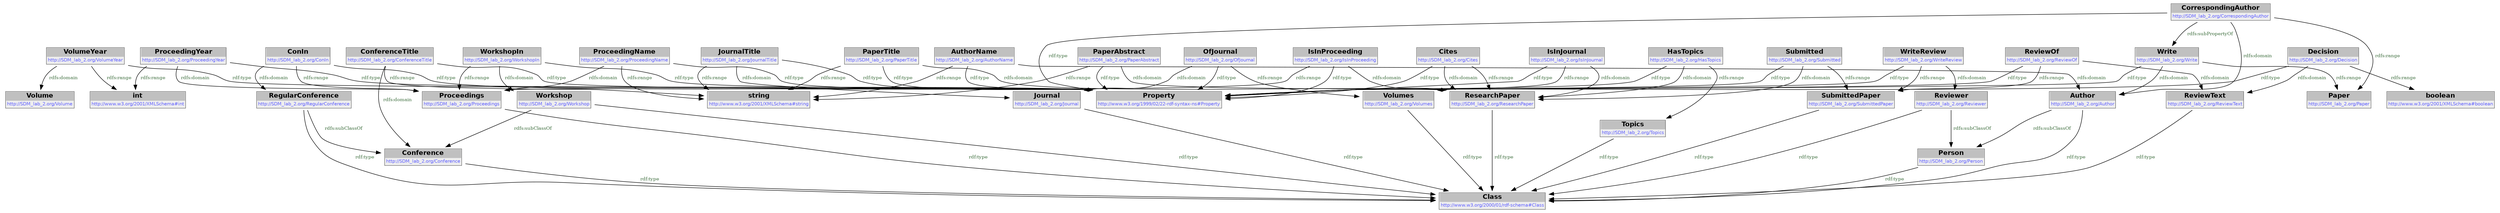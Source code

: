 digraph { 
 node [ fontname="DejaVu Sans" ] ; 
	node0 -> node1 [ color=BLACK, label=< <font point-size='10' color='#336633'>rdfs:domain</font> > ] ;
	node3 -> node4 [ color=BLACK, label=< <font point-size='10' color='#336633'>rdfs:range</font> > ] ;
	node5 -> node6 [ color=BLACK, label=< <font point-size='10' color='#336633'>rdf:type</font> > ] ;
	node7 -> node6 [ color=BLACK, label=< <font point-size='10' color='#336633'>rdf:type</font> > ] ;
	node8 -> node6 [ color=BLACK, label=< <font point-size='10' color='#336633'>rdf:type</font> > ] ;
	node9 -> node1 [ color=BLACK, label=< <font point-size='10' color='#336633'>rdfs:domain</font> > ] ;
	node10 -> node11 [ color=BLACK, label=< <font point-size='10' color='#336633'>rdfs:domain</font> > ] ;
	node12 -> node5 [ color=BLACK, label=< <font point-size='10' color='#336633'>rdfs:domain</font> > ] ;
	node9 -> node13 [ color=BLACK, label=< <font point-size='10' color='#336633'>rdf:type</font> > ] ;
	node14 -> node1 [ color=BLACK, label=< <font point-size='10' color='#336633'>rdfs:domain</font> > ] ;
	node14 -> node13 [ color=BLACK, label=< <font point-size='10' color='#336633'>rdf:type</font> > ] ;
	node15 -> node13 [ color=BLACK, label=< <font point-size='10' color='#336633'>rdf:type</font> > ] ;
	node2 -> node13 [ color=BLACK, label=< <font point-size='10' color='#336633'>rdf:type</font> > ] ;
	node17 -> node18 [ color=BLACK, label=< <font point-size='10' color='#336633'>rdfs:domain</font> > ] ;
	node19 -> node13 [ color=BLACK, label=< <font point-size='10' color='#336633'>rdf:type</font> > ] ;
	node21 -> node13 [ color=BLACK, label=< <font point-size='10' color='#336633'>rdf:type</font> > ] ;
	node22 -> node1 [ color=BLACK, label=< <font point-size='10' color='#336633'>rdfs:range</font> > ] ;
	node22 -> node1 [ color=BLACK, label=< <font point-size='10' color='#336633'>rdfs:domain</font> > ] ;
	node23 -> node4 [ color=BLACK, label=< <font point-size='10' color='#336633'>rdfs:range</font> > ] ;
	node3 -> node8 [ color=BLACK, label=< <font point-size='10' color='#336633'>rdfs:domain</font> > ] ;
	node25 -> node26 [ color=BLACK, label=< <font point-size='10' color='#336633'>rdfs:subClassOf</font> > ] ;
	node28 -> node6 [ color=BLACK, label=< <font point-size='10' color='#336633'>rdf:type</font> > ] ;
	node10 -> node13 [ color=BLACK, label=< <font point-size='10' color='#336633'>rdf:type</font> > ] ;
	node16 -> node1 [ color=BLACK, label=< <font point-size='10' color='#336633'>rdfs:domain</font> > ] ;
	node28 -> node18 [ color=BLACK, label=< <font point-size='10' color='#336633'>rdfs:subClassOf</font> > ] ;
	node17 -> node13 [ color=BLACK, label=< <font point-size='10' color='#336633'>rdf:type</font> > ] ;
	node31 -> node32 [ color=BLACK, label=< <font point-size='10' color='#336633'>rdfs:range</font> > ] ;
	node23 -> node20 [ color=BLACK, label=< <font point-size='10' color='#336633'>rdfs:domain</font> > ] ;
	node31 -> node5 [ color=BLACK, label=< <font point-size='10' color='#336633'>rdfs:domain</font> > ] ;
	node17 -> node4 [ color=BLACK, label=< <font point-size='10' color='#336633'>rdfs:range</font> > ] ;
	node2 -> node8 [ color=BLACK, label=< <font point-size='10' color='#336633'>rdfs:range</font> > ] ;
	node11 -> node6 [ color=BLACK, label=< <font point-size='10' color='#336633'>rdf:type</font> > ] ;
	node34 -> node35 [ color=BLACK, label=< <font point-size='10' color='#336633'>rdfs:domain</font> > ] ;
	node16 -> node4 [ color=BLACK, label=< <font point-size='10' color='#336633'>rdfs:range</font> > ] ;
	node10 -> node36 [ color=BLACK, label=< <font point-size='10' color='#336633'>rdfs:range</font> > ] ;
	node34 -> node37 [ color=BLACK, label=< <font point-size='10' color='#336633'>rdfs:range</font> > ] ;
	node31 -> node13 [ color=BLACK, label=< <font point-size='10' color='#336633'>rdf:type</font> > ] ;
	node3 -> node13 [ color=BLACK, label=< <font point-size='10' color='#336633'>rdf:type</font> > ] ;
	node34 -> node13 [ color=BLACK, label=< <font point-size='10' color='#336633'>rdf:type</font> > ] ;
	node20 -> node6 [ color=BLACK, label=< <font point-size='10' color='#336633'>rdf:type</font> > ] ;
	node27 -> node8 [ color=BLACK, label=< <font point-size='10' color='#336633'>rdfs:range</font> > ] ;
	node29 -> node13 [ color=BLACK, label=< <font point-size='10' color='#336633'>rdf:type</font> > ] ;
	node29 -> node32 [ color=BLACK, label=< <font point-size='10' color='#336633'>rdfs:range</font> > ] ;
	node29 -> node5 [ color=BLACK, label=< <font point-size='10' color='#336633'>rdfs:domain</font> > ] ;
	node1 -> node6 [ color=BLACK, label=< <font point-size='10' color='#336633'>rdf:type</font> > ] ;
	node31 -> node29 [ color=BLACK, label=< <font point-size='10' color='#336633'>rdfs:subPropertyOf</font> > ] ;
	node0 -> node13 [ color=BLACK, label=< <font point-size='10' color='#336633'>rdf:type</font> > ] ;
	node38 -> node39 [ color=BLACK, label=< <font point-size='10' color='#336633'>rdfs:range</font> > ] ;
	node14 -> node40 [ color=BLACK, label=< <font point-size='10' color='#336633'>rdfs:range</font> > ] ;
	node18 -> node6 [ color=BLACK, label=< <font point-size='10' color='#336633'>rdf:type</font> > ] ;
	node12 -> node13 [ color=BLACK, label=< <font point-size='10' color='#336633'>rdf:type</font> > ] ;
	node2 -> node1 [ color=BLACK, label=< <font point-size='10' color='#336633'>rdfs:domain</font> > ] ;
	node23 -> node13 [ color=BLACK, label=< <font point-size='10' color='#336633'>rdf:type</font> > ] ;
	node30 -> node40 [ color=BLACK, label=< <font point-size='10' color='#336633'>rdfs:range</font> > ] ;
	node38 -> node20 [ color=BLACK, label=< <font point-size='10' color='#336633'>rdfs:domain</font> > ] ;
	node15 -> node1 [ color=BLACK, label=< <font point-size='10' color='#336633'>rdfs:domain</font> > ] ;
	node0 -> node7 [ color=BLACK, label=< <font point-size='10' color='#336633'>rdfs:range</font> > ] ;
	node30 -> node13 [ color=BLACK, label=< <font point-size='10' color='#336633'>rdf:type</font> > ] ;
	node40 -> node6 [ color=BLACK, label=< <font point-size='10' color='#336633'>rdf:type</font> > ] ;
	node15 -> node4 [ color=BLACK, label=< <font point-size='10' color='#336633'>rdfs:range</font> > ] ;
	node27 -> node28 [ color=BLACK, label=< <font point-size='10' color='#336633'>rdfs:domain</font> > ] ;
	node33 -> node6 [ color=BLACK, label=< <font point-size='10' color='#336633'>rdf:type</font> > ] ;
	node27 -> node13 [ color=BLACK, label=< <font point-size='10' color='#336633'>rdf:type</font> > ] ;
	node24 -> node13 [ color=BLACK, label=< <font point-size='10' color='#336633'>rdf:type</font> > ] ;
	node12 -> node4 [ color=BLACK, label=< <font point-size='10' color='#336633'>rdfs:range</font> > ] ;
	node22 -> node13 [ color=BLACK, label=< <font point-size='10' color='#336633'>rdf:type</font> > ] ;
	node19 -> node37 [ color=BLACK, label=< <font point-size='10' color='#336633'>rdfs:range</font> > ] ;
	node26 -> node6 [ color=BLACK, label=< <font point-size='10' color='#336633'>rdf:type</font> > ] ;
	node24 -> node40 [ color=BLACK, label=< <font point-size='10' color='#336633'>rdfs:range</font> > ] ;
	node9 -> node39 [ color=BLACK, label=< <font point-size='10' color='#336633'>rdfs:range</font> > ] ;
	node16 -> node13 [ color=BLACK, label=< <font point-size='10' color='#336633'>rdf:type</font> > ] ;
	node39 -> node6 [ color=BLACK, label=< <font point-size='10' color='#336633'>rdf:type</font> > ] ;
	node5 -> node26 [ color=BLACK, label=< <font point-size='10' color='#336633'>rdfs:subClassOf</font> > ] ;
	node25 -> node6 [ color=BLACK, label=< <font point-size='10' color='#336633'>rdf:type</font> > ] ;
	node19 -> node8 [ color=BLACK, label=< <font point-size='10' color='#336633'>rdfs:domain</font> > ] ;
	node33 -> node18 [ color=BLACK, label=< <font point-size='10' color='#336633'>rdfs:subClassOf</font> > ] ;
	node38 -> node13 [ color=BLACK, label=< <font point-size='10' color='#336633'>rdf:type</font> > ] ;
	node24 -> node25 [ color=BLACK, label=< <font point-size='10' color='#336633'>rdfs:domain</font> > ] ;
	node30 -> node11 [ color=BLACK, label=< <font point-size='10' color='#336633'>rdfs:domain</font> > ] ;
	node21 -> node33 [ color=BLACK, label=< <font point-size='10' color='#336633'>rdfs:domain</font> > ] ;
	node21 -> node8 [ color=BLACK, label=< <font point-size='10' color='#336633'>rdfs:range</font> > ] ;
# http://SDM_lab_2.org/HasTopics node0
node0 [ shape=none, color=black label=< <table color='#666666' cellborder='0' cellspacing='0' border='1'><tr><td colspan='2' bgcolor='grey'><B>HasTopics</B></td></tr><tr><td href='http://SDM_lab_2.org/HasTopics' bgcolor='#eeeeee' colspan='2'><font point-size='10' color='#6666ff'>http://SDM_lab_2.org/HasTopics</font></td></tr></table> > ] 
# http://SDM_lab_2.org/ResearchPaper node1
node1 [ shape=none, color=black label=< <table color='#666666' cellborder='0' cellspacing='0' border='1'><tr><td colspan='2' bgcolor='grey'><B>ResearchPaper</B></td></tr><tr><td href='http://SDM_lab_2.org/ResearchPaper' bgcolor='#eeeeee' colspan='2'><font point-size='10' color='#6666ff'>http://SDM_lab_2.org/ResearchPaper</font></td></tr></table> > ] 
# http://SDM_lab_2.org/IsInProceeding node2
node2 [ shape=none, color=black label=< <table color='#666666' cellborder='0' cellspacing='0' border='1'><tr><td colspan='2' bgcolor='grey'><B>IsInProceeding</B></td></tr><tr><td href='http://SDM_lab_2.org/IsInProceeding' bgcolor='#eeeeee' colspan='2'><font point-size='10' color='#6666ff'>http://SDM_lab_2.org/IsInProceeding</font></td></tr></table> > ] 
# http://SDM_lab_2.org/ProceedingName node3
node3 [ shape=none, color=black label=< <table color='#666666' cellborder='0' cellspacing='0' border='1'><tr><td colspan='2' bgcolor='grey'><B>ProceedingName</B></td></tr><tr><td href='http://SDM_lab_2.org/ProceedingName' bgcolor='#eeeeee' colspan='2'><font point-size='10' color='#6666ff'>http://SDM_lab_2.org/ProceedingName</font></td></tr></table> > ] 
# http://www.w3.org/2001/XMLSchema#string node4
node4 [ shape=none, color=black label=< <table color='#666666' cellborder='0' cellspacing='0' border='1'><tr><td colspan='2' bgcolor='grey'><B>string</B></td></tr><tr><td href='http://www.w3.org/2001/XMLSchema#string' bgcolor='#eeeeee' colspan='2'><font point-size='10' color='#6666ff'>http://www.w3.org/2001/XMLSchema#string</font></td></tr></table> > ] 
# http://SDM_lab_2.org/Author node5
node5 [ shape=none, color=black label=< <table color='#666666' cellborder='0' cellspacing='0' border='1'><tr><td colspan='2' bgcolor='grey'><B>Author</B></td></tr><tr><td href='http://SDM_lab_2.org/Author' bgcolor='#eeeeee' colspan='2'><font point-size='10' color='#6666ff'>http://SDM_lab_2.org/Author</font></td></tr></table> > ] 
# http://www.w3.org/2000/01/rdf-schema#Class node6
node6 [ shape=none, color=black label=< <table color='#666666' cellborder='0' cellspacing='0' border='1'><tr><td colspan='2' bgcolor='grey'><B>Class</B></td></tr><tr><td href='http://www.w3.org/2000/01/rdf-schema#Class' bgcolor='#eeeeee' colspan='2'><font point-size='10' color='#6666ff'>http://www.w3.org/2000/01/rdf-schema#Class</font></td></tr></table> > ] 
# http://SDM_lab_2.org/Topics node7
node7 [ shape=none, color=black label=< <table color='#666666' cellborder='0' cellspacing='0' border='1'><tr><td colspan='2' bgcolor='grey'><B>Topics</B></td></tr><tr><td href='http://SDM_lab_2.org/Topics' bgcolor='#eeeeee' colspan='2'><font point-size='10' color='#6666ff'>http://SDM_lab_2.org/Topics</font></td></tr></table> > ] 
# http://SDM_lab_2.org/Proceedings node8
node8 [ shape=none, color=black label=< <table color='#666666' cellborder='0' cellspacing='0' border='1'><tr><td colspan='2' bgcolor='grey'><B>Proceedings</B></td></tr><tr><td href='http://SDM_lab_2.org/Proceedings' bgcolor='#eeeeee' colspan='2'><font point-size='10' color='#6666ff'>http://SDM_lab_2.org/Proceedings</font></td></tr></table> > ] 
# http://SDM_lab_2.org/IsInJournal node9
node9 [ shape=none, color=black label=< <table color='#666666' cellborder='0' cellspacing='0' border='1'><tr><td colspan='2' bgcolor='grey'><B>IsInJournal</B></td></tr><tr><td href='http://SDM_lab_2.org/IsInJournal' bgcolor='#eeeeee' colspan='2'><font point-size='10' color='#6666ff'>http://SDM_lab_2.org/IsInJournal</font></td></tr></table> > ] 
# http://SDM_lab_2.org/Decision node10
node10 [ shape=none, color=black label=< <table color='#666666' cellborder='0' cellspacing='0' border='1'><tr><td colspan='2' bgcolor='grey'><B>Decision</B></td></tr><tr><td href='http://SDM_lab_2.org/Decision' bgcolor='#eeeeee' colspan='2'><font point-size='10' color='#6666ff'>http://SDM_lab_2.org/Decision</font></td></tr></table> > ] 
# http://SDM_lab_2.org/ReviewText node11
node11 [ shape=none, color=black label=< <table color='#666666' cellborder='0' cellspacing='0' border='1'><tr><td colspan='2' bgcolor='grey'><B>ReviewText</B></td></tr><tr><td href='http://SDM_lab_2.org/ReviewText' bgcolor='#eeeeee' colspan='2'><font point-size='10' color='#6666ff'>http://SDM_lab_2.org/ReviewText</font></td></tr></table> > ] 
# http://SDM_lab_2.org/AuthorName node12
node12 [ shape=none, color=black label=< <table color='#666666' cellborder='0' cellspacing='0' border='1'><tr><td colspan='2' bgcolor='grey'><B>AuthorName</B></td></tr><tr><td href='http://SDM_lab_2.org/AuthorName' bgcolor='#eeeeee' colspan='2'><font point-size='10' color='#6666ff'>http://SDM_lab_2.org/AuthorName</font></td></tr></table> > ] 
# http://www.w3.org/1999/02/22-rdf-syntax-ns#Property node13
node13 [ shape=none, color=black label=< <table color='#666666' cellborder='0' cellspacing='0' border='1'><tr><td colspan='2' bgcolor='grey'><B>Property</B></td></tr><tr><td href='http://www.w3.org/1999/02/22-rdf-syntax-ns#Property' bgcolor='#eeeeee' colspan='2'><font point-size='10' color='#6666ff'>http://www.w3.org/1999/02/22-rdf-syntax-ns#Property</font></td></tr></table> > ] 
# http://SDM_lab_2.org/Submitted node14
node14 [ shape=none, color=black label=< <table color='#666666' cellborder='0' cellspacing='0' border='1'><tr><td colspan='2' bgcolor='grey'><B>Submitted</B></td></tr><tr><td href='http://SDM_lab_2.org/Submitted' bgcolor='#eeeeee' colspan='2'><font point-size='10' color='#6666ff'>http://SDM_lab_2.org/Submitted</font></td></tr></table> > ] 
# http://SDM_lab_2.org/PaperTitle node15
node15 [ shape=none, color=black label=< <table color='#666666' cellborder='0' cellspacing='0' border='1'><tr><td colspan='2' bgcolor='grey'><B>PaperTitle</B></td></tr><tr><td href='http://SDM_lab_2.org/PaperTitle' bgcolor='#eeeeee' colspan='2'><font point-size='10' color='#6666ff'>http://SDM_lab_2.org/PaperTitle</font></td></tr></table> > ] 
# http://SDM_lab_2.org/PaperAbstract node16
node16 [ shape=none, color=black label=< <table color='#666666' cellborder='0' cellspacing='0' border='1'><tr><td colspan='2' bgcolor='grey'><B>PaperAbstract</B></td></tr><tr><td href='http://SDM_lab_2.org/PaperAbstract' bgcolor='#eeeeee' colspan='2'><font point-size='10' color='#6666ff'>http://SDM_lab_2.org/PaperAbstract</font></td></tr></table> > ] 
# http://SDM_lab_2.org/ConferenceTitle node17
node17 [ shape=none, color=black label=< <table color='#666666' cellborder='0' cellspacing='0' border='1'><tr><td colspan='2' bgcolor='grey'><B>ConferenceTitle</B></td></tr><tr><td href='http://SDM_lab_2.org/ConferenceTitle' bgcolor='#eeeeee' colspan='2'><font point-size='10' color='#6666ff'>http://SDM_lab_2.org/ConferenceTitle</font></td></tr></table> > ] 
# http://SDM_lab_2.org/Conference node18
node18 [ shape=none, color=black label=< <table color='#666666' cellborder='0' cellspacing='0' border='1'><tr><td colspan='2' bgcolor='grey'><B>Conference</B></td></tr><tr><td href='http://SDM_lab_2.org/Conference' bgcolor='#eeeeee' colspan='2'><font point-size='10' color='#6666ff'>http://SDM_lab_2.org/Conference</font></td></tr></table> > ] 
# http://SDM_lab_2.org/ProceedingYear node19
node19 [ shape=none, color=black label=< <table color='#666666' cellborder='0' cellspacing='0' border='1'><tr><td colspan='2' bgcolor='grey'><B>ProceedingYear</B></td></tr><tr><td href='http://SDM_lab_2.org/ProceedingYear' bgcolor='#eeeeee' colspan='2'><font point-size='10' color='#6666ff'>http://SDM_lab_2.org/ProceedingYear</font></td></tr></table> > ] 
# http://SDM_lab_2.org/Journal node20
node20 [ shape=none, color=black label=< <table color='#666666' cellborder='0' cellspacing='0' border='1'><tr><td colspan='2' bgcolor='grey'><B>Journal</B></td></tr><tr><td href='http://SDM_lab_2.org/Journal' bgcolor='#eeeeee' colspan='2'><font point-size='10' color='#6666ff'>http://SDM_lab_2.org/Journal</font></td></tr></table> > ] 
# http://SDM_lab_2.org/WorkshopIn node21
node21 [ shape=none, color=black label=< <table color='#666666' cellborder='0' cellspacing='0' border='1'><tr><td colspan='2' bgcolor='grey'><B>WorkshopIn</B></td></tr><tr><td href='http://SDM_lab_2.org/WorkshopIn' bgcolor='#eeeeee' colspan='2'><font point-size='10' color='#6666ff'>http://SDM_lab_2.org/WorkshopIn</font></td></tr></table> > ] 
# http://SDM_lab_2.org/Cites node22
node22 [ shape=none, color=black label=< <table color='#666666' cellborder='0' cellspacing='0' border='1'><tr><td colspan='2' bgcolor='grey'><B>Cites</B></td></tr><tr><td href='http://SDM_lab_2.org/Cites' bgcolor='#eeeeee' colspan='2'><font point-size='10' color='#6666ff'>http://SDM_lab_2.org/Cites</font></td></tr></table> > ] 
# http://SDM_lab_2.org/JournalTitle node23
node23 [ shape=none, color=black label=< <table color='#666666' cellborder='0' cellspacing='0' border='1'><tr><td colspan='2' bgcolor='grey'><B>JournalTitle</B></td></tr><tr><td href='http://SDM_lab_2.org/JournalTitle' bgcolor='#eeeeee' colspan='2'><font point-size='10' color='#6666ff'>http://SDM_lab_2.org/JournalTitle</font></td></tr></table> > ] 
# http://SDM_lab_2.org/WriteReview node24
node24 [ shape=none, color=black label=< <table color='#666666' cellborder='0' cellspacing='0' border='1'><tr><td colspan='2' bgcolor='grey'><B>WriteReview</B></td></tr><tr><td href='http://SDM_lab_2.org/WriteReview' bgcolor='#eeeeee' colspan='2'><font point-size='10' color='#6666ff'>http://SDM_lab_2.org/WriteReview</font></td></tr></table> > ] 
# http://SDM_lab_2.org/Reviewer node25
node25 [ shape=none, color=black label=< <table color='#666666' cellborder='0' cellspacing='0' border='1'><tr><td colspan='2' bgcolor='grey'><B>Reviewer</B></td></tr><tr><td href='http://SDM_lab_2.org/Reviewer' bgcolor='#eeeeee' colspan='2'><font point-size='10' color='#6666ff'>http://SDM_lab_2.org/Reviewer</font></td></tr></table> > ] 
# http://SDM_lab_2.org/Person node26
node26 [ shape=none, color=black label=< <table color='#666666' cellborder='0' cellspacing='0' border='1'><tr><td colspan='2' bgcolor='grey'><B>Person</B></td></tr><tr><td href='http://SDM_lab_2.org/Person' bgcolor='#eeeeee' colspan='2'><font point-size='10' color='#6666ff'>http://SDM_lab_2.org/Person</font></td></tr></table> > ] 
# http://SDM_lab_2.org/ConIn node27
node27 [ shape=none, color=black label=< <table color='#666666' cellborder='0' cellspacing='0' border='1'><tr><td colspan='2' bgcolor='grey'><B>ConIn</B></td></tr><tr><td href='http://SDM_lab_2.org/ConIn' bgcolor='#eeeeee' colspan='2'><font point-size='10' color='#6666ff'>http://SDM_lab_2.org/ConIn</font></td></tr></table> > ] 
# http://SDM_lab_2.org/RegularConference node28
node28 [ shape=none, color=black label=< <table color='#666666' cellborder='0' cellspacing='0' border='1'><tr><td colspan='2' bgcolor='grey'><B>RegularConference</B></td></tr><tr><td href='http://SDM_lab_2.org/RegularConference' bgcolor='#eeeeee' colspan='2'><font point-size='10' color='#6666ff'>http://SDM_lab_2.org/RegularConference</font></td></tr></table> > ] 
# http://SDM_lab_2.org/Write node29
node29 [ shape=none, color=black label=< <table color='#666666' cellborder='0' cellspacing='0' border='1'><tr><td colspan='2' bgcolor='grey'><B>Write</B></td></tr><tr><td href='http://SDM_lab_2.org/Write' bgcolor='#eeeeee' colspan='2'><font point-size='10' color='#6666ff'>http://SDM_lab_2.org/Write</font></td></tr></table> > ] 
# http://SDM_lab_2.org/ReviewOf node30
node30 [ shape=none, color=black label=< <table color='#666666' cellborder='0' cellspacing='0' border='1'><tr><td colspan='2' bgcolor='grey'><B>ReviewOf</B></td></tr><tr><td href='http://SDM_lab_2.org/ReviewOf' bgcolor='#eeeeee' colspan='2'><font point-size='10' color='#6666ff'>http://SDM_lab_2.org/ReviewOf</font></td></tr></table> > ] 
# http://SDM_lab_2.org/CorrespondingAuthor node31
node31 [ shape=none, color=black label=< <table color='#666666' cellborder='0' cellspacing='0' border='1'><tr><td colspan='2' bgcolor='grey'><B>CorrespondingAuthor</B></td></tr><tr><td href='http://SDM_lab_2.org/CorrespondingAuthor' bgcolor='#eeeeee' colspan='2'><font point-size='10' color='#6666ff'>http://SDM_lab_2.org/CorrespondingAuthor</font></td></tr></table> > ] 
# http://SDM_lab_2.org/Paper node32
node32 [ shape=none, color=black label=< <table color='#666666' cellborder='0' cellspacing='0' border='1'><tr><td colspan='2' bgcolor='grey'><B>Paper</B></td></tr><tr><td href='http://SDM_lab_2.org/Paper' bgcolor='#eeeeee' colspan='2'><font point-size='10' color='#6666ff'>http://SDM_lab_2.org/Paper</font></td></tr></table> > ] 
# http://SDM_lab_2.org/Workshop node33
node33 [ shape=none, color=black label=< <table color='#666666' cellborder='0' cellspacing='0' border='1'><tr><td colspan='2' bgcolor='grey'><B>Workshop</B></td></tr><tr><td href='http://SDM_lab_2.org/Workshop' bgcolor='#eeeeee' colspan='2'><font point-size='10' color='#6666ff'>http://SDM_lab_2.org/Workshop</font></td></tr></table> > ] 
# http://SDM_lab_2.org/VolumeYear node34
node34 [ shape=none, color=black label=< <table color='#666666' cellborder='0' cellspacing='0' border='1'><tr><td colspan='2' bgcolor='grey'><B>VolumeYear</B></td></tr><tr><td href='http://SDM_lab_2.org/VolumeYear' bgcolor='#eeeeee' colspan='2'><font point-size='10' color='#6666ff'>http://SDM_lab_2.org/VolumeYear</font></td></tr></table> > ] 
# http://SDM_lab_2.org/Volume node35
node35 [ shape=none, color=black label=< <table color='#666666' cellborder='0' cellspacing='0' border='1'><tr><td colspan='2' bgcolor='grey'><B>Volume</B></td></tr><tr><td href='http://SDM_lab_2.org/Volume' bgcolor='#eeeeee' colspan='2'><font point-size='10' color='#6666ff'>http://SDM_lab_2.org/Volume</font></td></tr></table> > ] 
# http://www.w3.org/2001/XMLSchema#boolean node36
node36 [ shape=none, color=black label=< <table color='#666666' cellborder='0' cellspacing='0' border='1'><tr><td colspan='2' bgcolor='grey'><B>boolean</B></td></tr><tr><td href='http://www.w3.org/2001/XMLSchema#boolean' bgcolor='#eeeeee' colspan='2'><font point-size='10' color='#6666ff'>http://www.w3.org/2001/XMLSchema#boolean</font></td></tr></table> > ] 
# http://www.w3.org/2001/XMLSchema#int node37
node37 [ shape=none, color=black label=< <table color='#666666' cellborder='0' cellspacing='0' border='1'><tr><td colspan='2' bgcolor='grey'><B>int</B></td></tr><tr><td href='http://www.w3.org/2001/XMLSchema#int' bgcolor='#eeeeee' colspan='2'><font point-size='10' color='#6666ff'>http://www.w3.org/2001/XMLSchema#int</font></td></tr></table> > ] 
# http://SDM_lab_2.org/OfJournal node38
node38 [ shape=none, color=black label=< <table color='#666666' cellborder='0' cellspacing='0' border='1'><tr><td colspan='2' bgcolor='grey'><B>OfJournal</B></td></tr><tr><td href='http://SDM_lab_2.org/OfJournal' bgcolor='#eeeeee' colspan='2'><font point-size='10' color='#6666ff'>http://SDM_lab_2.org/OfJournal</font></td></tr></table> > ] 
# http://SDM_lab_2.org/Volumes node39
node39 [ shape=none, color=black label=< <table color='#666666' cellborder='0' cellspacing='0' border='1'><tr><td colspan='2' bgcolor='grey'><B>Volumes</B></td></tr><tr><td href='http://SDM_lab_2.org/Volumes' bgcolor='#eeeeee' colspan='2'><font point-size='10' color='#6666ff'>http://SDM_lab_2.org/Volumes</font></td></tr></table> > ] 
# http://SDM_lab_2.org/SubmittedPaper node40
node40 [ shape=none, color=black label=< <table color='#666666' cellborder='0' cellspacing='0' border='1'><tr><td colspan='2' bgcolor='grey'><B>SubmittedPaper</B></td></tr><tr><td href='http://SDM_lab_2.org/SubmittedPaper' bgcolor='#eeeeee' colspan='2'><font point-size='10' color='#6666ff'>http://SDM_lab_2.org/SubmittedPaper</font></td></tr></table> > ] 
}
